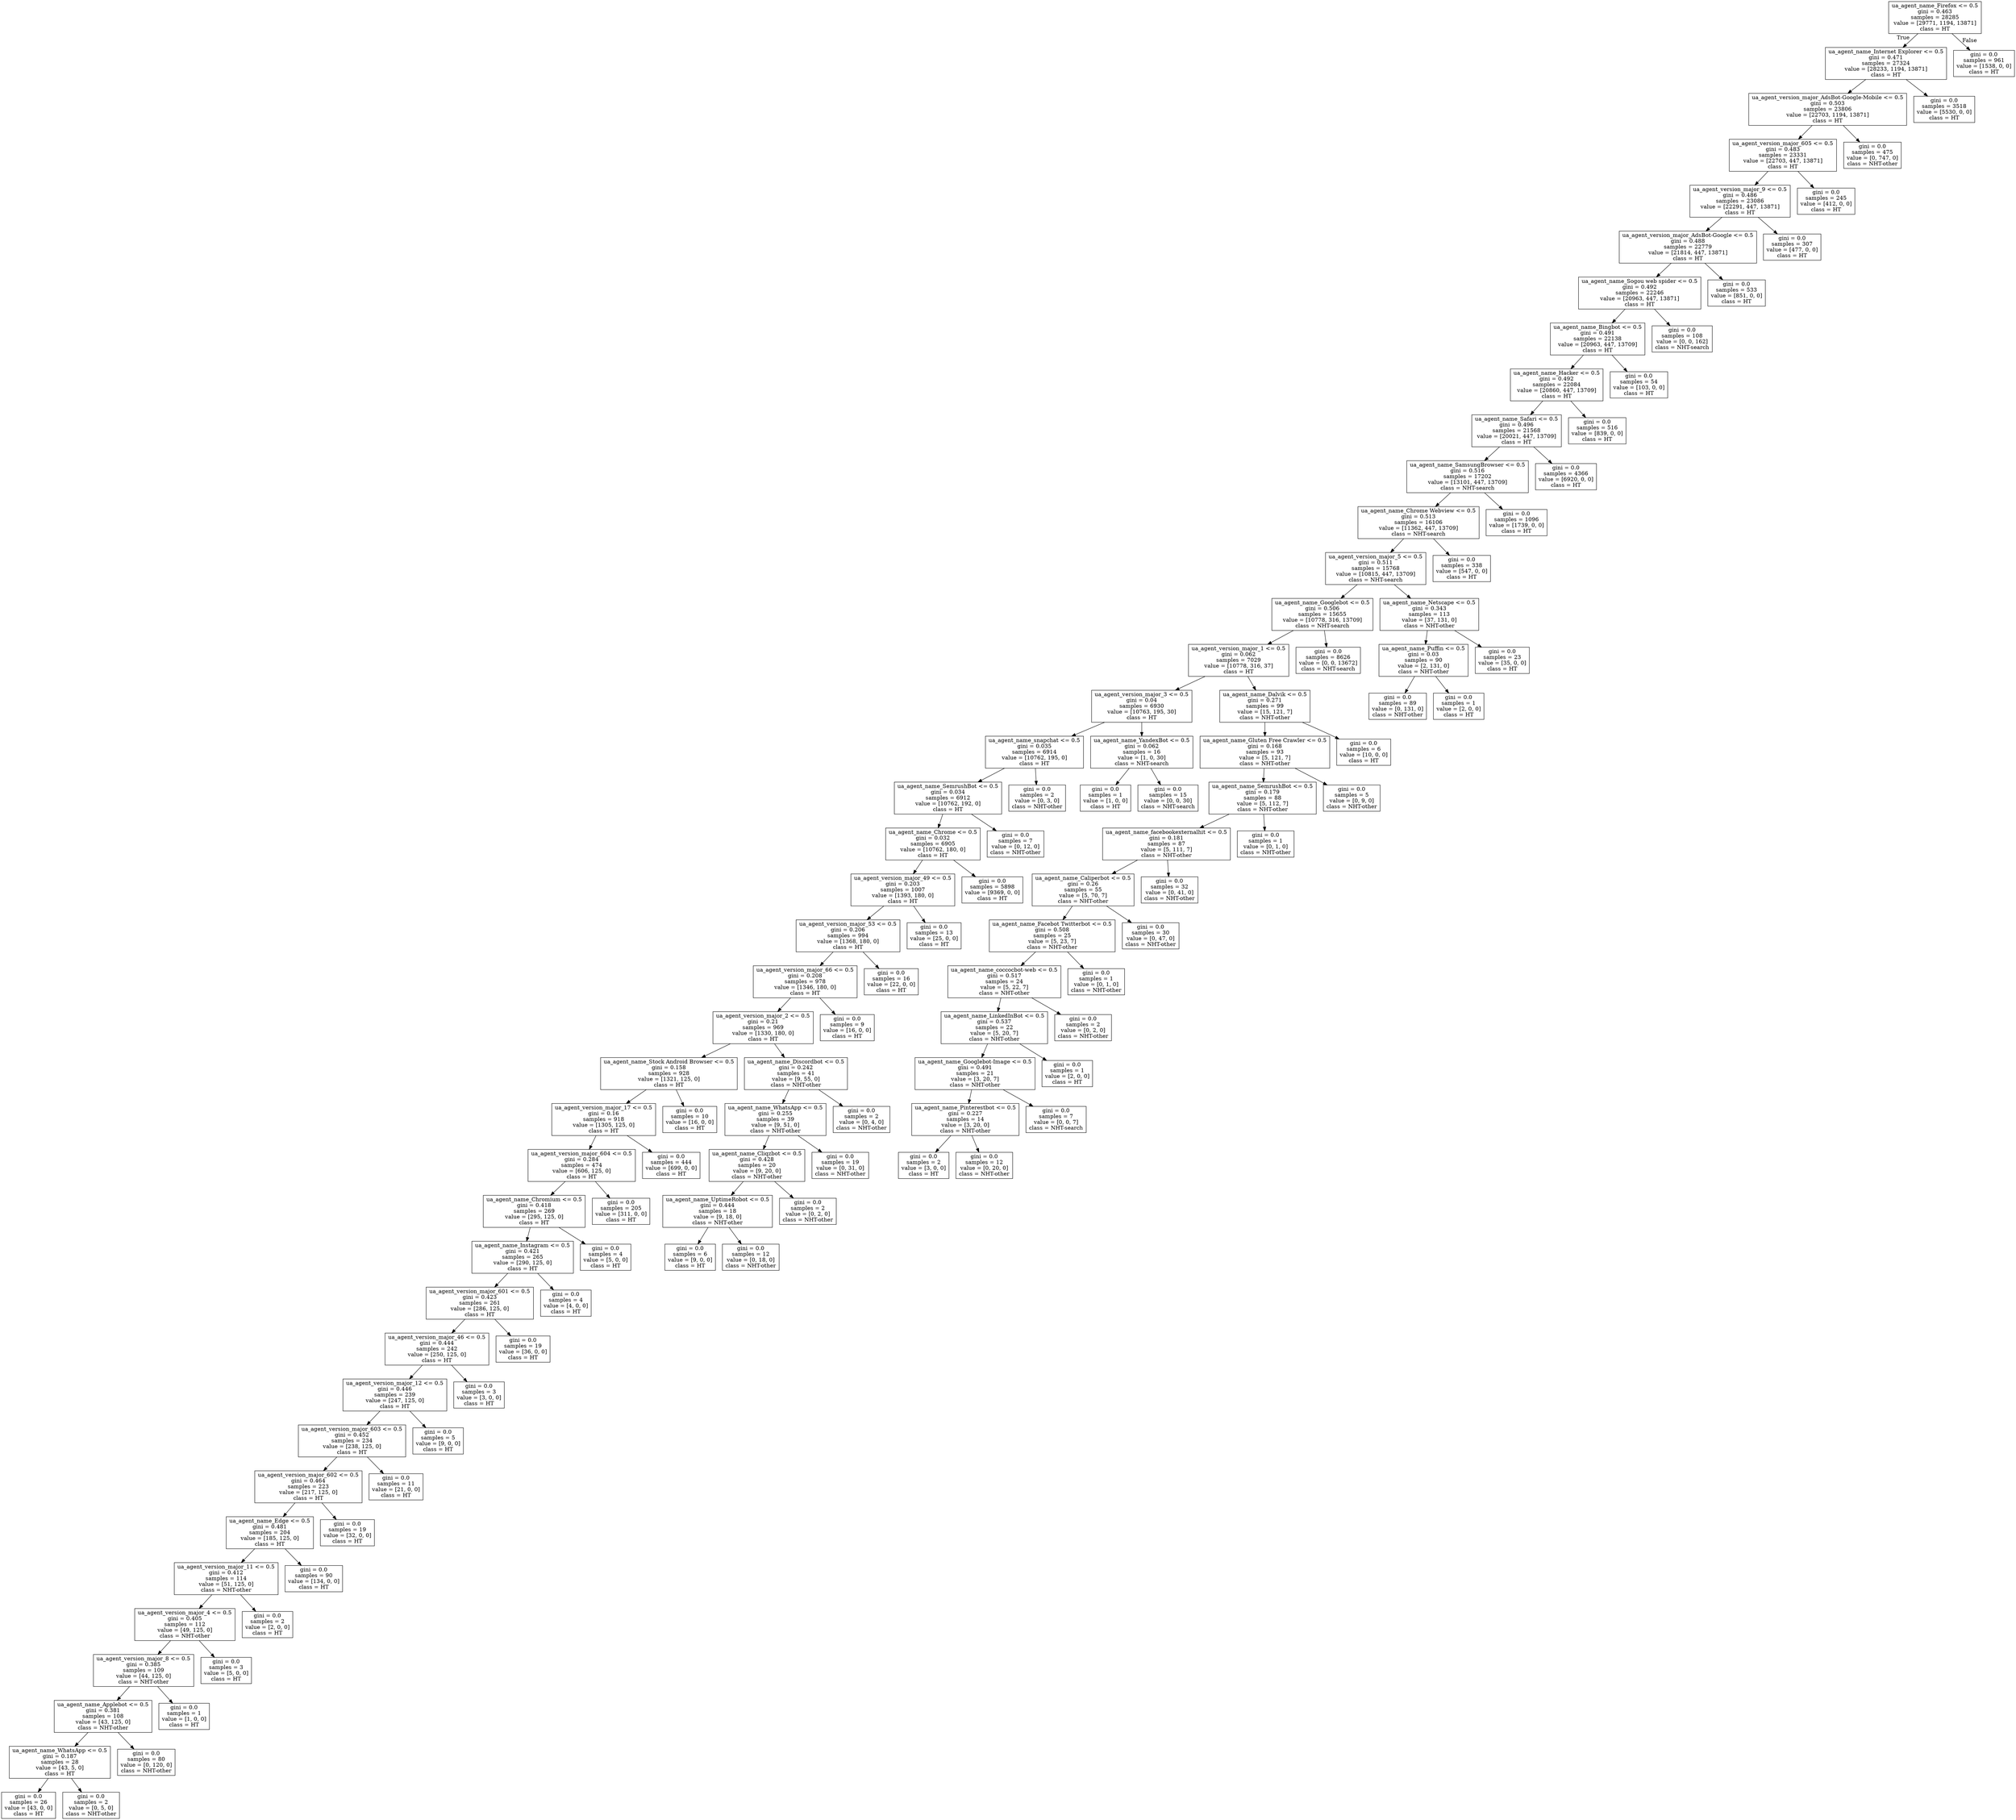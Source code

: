 digraph Tree {
node [shape=box] ;
0 [label="ua_agent_name_Firefox <= 0.5\ngini = 0.463\nsamples = 28285\nvalue = [29771, 1194, 13871]\nclass = HT"] ;
1 [label="ua_agent_name_Internet Explorer <= 0.5\ngini = 0.471\nsamples = 27324\nvalue = [28233, 1194, 13871]\nclass = HT"] ;
0 -> 1 [labeldistance=2.5, labelangle=45, headlabel="True"] ;
2 [label="ua_agent_version_major_AdsBot-Google-Mobile <= 0.5\ngini = 0.503\nsamples = 23806\nvalue = [22703, 1194, 13871]\nclass = HT"] ;
1 -> 2 ;
3 [label="ua_agent_version_major_605 <= 0.5\ngini = 0.483\nsamples = 23331\nvalue = [22703, 447, 13871]\nclass = HT"] ;
2 -> 3 ;
4 [label="ua_agent_version_major_9 <= 0.5\ngini = 0.486\nsamples = 23086\nvalue = [22291, 447, 13871]\nclass = HT"] ;
3 -> 4 ;
5 [label="ua_agent_version_major_AdsBot-Google <= 0.5\ngini = 0.488\nsamples = 22779\nvalue = [21814, 447, 13871]\nclass = HT"] ;
4 -> 5 ;
6 [label="ua_agent_name_Sogou web spider <= 0.5\ngini = 0.492\nsamples = 22246\nvalue = [20963, 447, 13871]\nclass = HT"] ;
5 -> 6 ;
7 [label="ua_agent_name_Bingbot <= 0.5\ngini = 0.491\nsamples = 22138\nvalue = [20963, 447, 13709]\nclass = HT"] ;
6 -> 7 ;
8 [label="ua_agent_name_Hacker <= 0.5\ngini = 0.492\nsamples = 22084\nvalue = [20860, 447, 13709]\nclass = HT"] ;
7 -> 8 ;
9 [label="ua_agent_name_Safari <= 0.5\ngini = 0.496\nsamples = 21568\nvalue = [20021, 447, 13709]\nclass = HT"] ;
8 -> 9 ;
10 [label="ua_agent_name_SamsungBrowser <= 0.5\ngini = 0.516\nsamples = 17202\nvalue = [13101, 447, 13709]\nclass = NHT-search"] ;
9 -> 10 ;
11 [label="ua_agent_name_Chrome Webview <= 0.5\ngini = 0.513\nsamples = 16106\nvalue = [11362, 447, 13709]\nclass = NHT-search"] ;
10 -> 11 ;
12 [label="ua_agent_version_major_5 <= 0.5\ngini = 0.511\nsamples = 15768\nvalue = [10815, 447, 13709]\nclass = NHT-search"] ;
11 -> 12 ;
13 [label="ua_agent_name_Googlebot <= 0.5\ngini = 0.506\nsamples = 15655\nvalue = [10778, 316, 13709]\nclass = NHT-search"] ;
12 -> 13 ;
14 [label="ua_agent_version_major_1 <= 0.5\ngini = 0.062\nsamples = 7029\nvalue = [10778, 316, 37]\nclass = HT"] ;
13 -> 14 ;
15 [label="ua_agent_version_major_3 <= 0.5\ngini = 0.04\nsamples = 6930\nvalue = [10763, 195, 30]\nclass = HT"] ;
14 -> 15 ;
16 [label="ua_agent_name_snapchat <= 0.5\ngini = 0.035\nsamples = 6914\nvalue = [10762, 195, 0]\nclass = HT"] ;
15 -> 16 ;
17 [label="ua_agent_name_SemrushBot <= 0.5\ngini = 0.034\nsamples = 6912\nvalue = [10762, 192, 0]\nclass = HT"] ;
16 -> 17 ;
18 [label="ua_agent_name_Chrome <= 0.5\ngini = 0.032\nsamples = 6905\nvalue = [10762, 180, 0]\nclass = HT"] ;
17 -> 18 ;
19 [label="ua_agent_version_major_49 <= 0.5\ngini = 0.203\nsamples = 1007\nvalue = [1393, 180, 0]\nclass = HT"] ;
18 -> 19 ;
20 [label="ua_agent_version_major_53 <= 0.5\ngini = 0.206\nsamples = 994\nvalue = [1368, 180, 0]\nclass = HT"] ;
19 -> 20 ;
21 [label="ua_agent_version_major_66 <= 0.5\ngini = 0.208\nsamples = 978\nvalue = [1346, 180, 0]\nclass = HT"] ;
20 -> 21 ;
22 [label="ua_agent_version_major_2 <= 0.5\ngini = 0.21\nsamples = 969\nvalue = [1330, 180, 0]\nclass = HT"] ;
21 -> 22 ;
23 [label="ua_agent_name_Stock Android Browser <= 0.5\ngini = 0.158\nsamples = 928\nvalue = [1321, 125, 0]\nclass = HT"] ;
22 -> 23 ;
24 [label="ua_agent_version_major_17 <= 0.5\ngini = 0.16\nsamples = 918\nvalue = [1305, 125, 0]\nclass = HT"] ;
23 -> 24 ;
25 [label="ua_agent_version_major_604 <= 0.5\ngini = 0.284\nsamples = 474\nvalue = [606, 125, 0]\nclass = HT"] ;
24 -> 25 ;
26 [label="ua_agent_name_Chromium <= 0.5\ngini = 0.418\nsamples = 269\nvalue = [295, 125, 0]\nclass = HT"] ;
25 -> 26 ;
27 [label="ua_agent_name_Instagram <= 0.5\ngini = 0.421\nsamples = 265\nvalue = [290, 125, 0]\nclass = HT"] ;
26 -> 27 ;
28 [label="ua_agent_version_major_601 <= 0.5\ngini = 0.423\nsamples = 261\nvalue = [286, 125, 0]\nclass = HT"] ;
27 -> 28 ;
29 [label="ua_agent_version_major_46 <= 0.5\ngini = 0.444\nsamples = 242\nvalue = [250, 125, 0]\nclass = HT"] ;
28 -> 29 ;
30 [label="ua_agent_version_major_12 <= 0.5\ngini = 0.446\nsamples = 239\nvalue = [247, 125, 0]\nclass = HT"] ;
29 -> 30 ;
31 [label="ua_agent_version_major_603 <= 0.5\ngini = 0.452\nsamples = 234\nvalue = [238, 125, 0]\nclass = HT"] ;
30 -> 31 ;
32 [label="ua_agent_version_major_602 <= 0.5\ngini = 0.464\nsamples = 223\nvalue = [217, 125, 0]\nclass = HT"] ;
31 -> 32 ;
33 [label="ua_agent_name_Edge <= 0.5\ngini = 0.481\nsamples = 204\nvalue = [185, 125, 0]\nclass = HT"] ;
32 -> 33 ;
34 [label="ua_agent_version_major_11 <= 0.5\ngini = 0.412\nsamples = 114\nvalue = [51, 125, 0]\nclass = NHT-other"] ;
33 -> 34 ;
35 [label="ua_agent_version_major_4 <= 0.5\ngini = 0.405\nsamples = 112\nvalue = [49, 125, 0]\nclass = NHT-other"] ;
34 -> 35 ;
36 [label="ua_agent_version_major_8 <= 0.5\ngini = 0.385\nsamples = 109\nvalue = [44, 125, 0]\nclass = NHT-other"] ;
35 -> 36 ;
37 [label="ua_agent_name_Applebot <= 0.5\ngini = 0.381\nsamples = 108\nvalue = [43, 125, 0]\nclass = NHT-other"] ;
36 -> 37 ;
38 [label="ua_agent_name_WhatsApp <= 0.5\ngini = 0.187\nsamples = 28\nvalue = [43, 5, 0]\nclass = HT"] ;
37 -> 38 ;
39 [label="gini = 0.0\nsamples = 26\nvalue = [43, 0, 0]\nclass = HT"] ;
38 -> 39 ;
40 [label="gini = 0.0\nsamples = 2\nvalue = [0, 5, 0]\nclass = NHT-other"] ;
38 -> 40 ;
41 [label="gini = 0.0\nsamples = 80\nvalue = [0, 120, 0]\nclass = NHT-other"] ;
37 -> 41 ;
42 [label="gini = 0.0\nsamples = 1\nvalue = [1, 0, 0]\nclass = HT"] ;
36 -> 42 ;
43 [label="gini = 0.0\nsamples = 3\nvalue = [5, 0, 0]\nclass = HT"] ;
35 -> 43 ;
44 [label="gini = 0.0\nsamples = 2\nvalue = [2, 0, 0]\nclass = HT"] ;
34 -> 44 ;
45 [label="gini = 0.0\nsamples = 90\nvalue = [134, 0, 0]\nclass = HT"] ;
33 -> 45 ;
46 [label="gini = 0.0\nsamples = 19\nvalue = [32, 0, 0]\nclass = HT"] ;
32 -> 46 ;
47 [label="gini = 0.0\nsamples = 11\nvalue = [21, 0, 0]\nclass = HT"] ;
31 -> 47 ;
48 [label="gini = 0.0\nsamples = 5\nvalue = [9, 0, 0]\nclass = HT"] ;
30 -> 48 ;
49 [label="gini = 0.0\nsamples = 3\nvalue = [3, 0, 0]\nclass = HT"] ;
29 -> 49 ;
50 [label="gini = 0.0\nsamples = 19\nvalue = [36, 0, 0]\nclass = HT"] ;
28 -> 50 ;
51 [label="gini = 0.0\nsamples = 4\nvalue = [4, 0, 0]\nclass = HT"] ;
27 -> 51 ;
52 [label="gini = 0.0\nsamples = 4\nvalue = [5, 0, 0]\nclass = HT"] ;
26 -> 52 ;
53 [label="gini = 0.0\nsamples = 205\nvalue = [311, 0, 0]\nclass = HT"] ;
25 -> 53 ;
54 [label="gini = 0.0\nsamples = 444\nvalue = [699, 0, 0]\nclass = HT"] ;
24 -> 54 ;
55 [label="gini = 0.0\nsamples = 10\nvalue = [16, 0, 0]\nclass = HT"] ;
23 -> 55 ;
56 [label="ua_agent_name_Discordbot <= 0.5\ngini = 0.242\nsamples = 41\nvalue = [9, 55, 0]\nclass = NHT-other"] ;
22 -> 56 ;
57 [label="ua_agent_name_WhatsApp <= 0.5\ngini = 0.255\nsamples = 39\nvalue = [9, 51, 0]\nclass = NHT-other"] ;
56 -> 57 ;
58 [label="ua_agent_name_Cliqzbot <= 0.5\ngini = 0.428\nsamples = 20\nvalue = [9, 20, 0]\nclass = NHT-other"] ;
57 -> 58 ;
59 [label="ua_agent_name_UptimeRobot <= 0.5\ngini = 0.444\nsamples = 18\nvalue = [9, 18, 0]\nclass = NHT-other"] ;
58 -> 59 ;
60 [label="gini = 0.0\nsamples = 6\nvalue = [9, 0, 0]\nclass = HT"] ;
59 -> 60 ;
61 [label="gini = 0.0\nsamples = 12\nvalue = [0, 18, 0]\nclass = NHT-other"] ;
59 -> 61 ;
62 [label="gini = 0.0\nsamples = 2\nvalue = [0, 2, 0]\nclass = NHT-other"] ;
58 -> 62 ;
63 [label="gini = 0.0\nsamples = 19\nvalue = [0, 31, 0]\nclass = NHT-other"] ;
57 -> 63 ;
64 [label="gini = 0.0\nsamples = 2\nvalue = [0, 4, 0]\nclass = NHT-other"] ;
56 -> 64 ;
65 [label="gini = 0.0\nsamples = 9\nvalue = [16, 0, 0]\nclass = HT"] ;
21 -> 65 ;
66 [label="gini = 0.0\nsamples = 16\nvalue = [22, 0, 0]\nclass = HT"] ;
20 -> 66 ;
67 [label="gini = 0.0\nsamples = 13\nvalue = [25, 0, 0]\nclass = HT"] ;
19 -> 67 ;
68 [label="gini = 0.0\nsamples = 5898\nvalue = [9369, 0, 0]\nclass = HT"] ;
18 -> 68 ;
69 [label="gini = 0.0\nsamples = 7\nvalue = [0, 12, 0]\nclass = NHT-other"] ;
17 -> 69 ;
70 [label="gini = 0.0\nsamples = 2\nvalue = [0, 3, 0]\nclass = NHT-other"] ;
16 -> 70 ;
71 [label="ua_agent_name_YandexBot <= 0.5\ngini = 0.062\nsamples = 16\nvalue = [1, 0, 30]\nclass = NHT-search"] ;
15 -> 71 ;
72 [label="gini = 0.0\nsamples = 1\nvalue = [1, 0, 0]\nclass = HT"] ;
71 -> 72 ;
73 [label="gini = 0.0\nsamples = 15\nvalue = [0, 0, 30]\nclass = NHT-search"] ;
71 -> 73 ;
74 [label="ua_agent_name_Dalvik <= 0.5\ngini = 0.271\nsamples = 99\nvalue = [15, 121, 7]\nclass = NHT-other"] ;
14 -> 74 ;
75 [label="ua_agent_name_Gluten Free Crawler <= 0.5\ngini = 0.168\nsamples = 93\nvalue = [5, 121, 7]\nclass = NHT-other"] ;
74 -> 75 ;
76 [label="ua_agent_name_SemrushBot <= 0.5\ngini = 0.179\nsamples = 88\nvalue = [5, 112, 7]\nclass = NHT-other"] ;
75 -> 76 ;
77 [label="ua_agent_name_facebookexternalhit <= 0.5\ngini = 0.181\nsamples = 87\nvalue = [5, 111, 7]\nclass = NHT-other"] ;
76 -> 77 ;
78 [label="ua_agent_name_Caliperbot <= 0.5\ngini = 0.26\nsamples = 55\nvalue = [5, 70, 7]\nclass = NHT-other"] ;
77 -> 78 ;
79 [label="ua_agent_name_Facebot Twitterbot <= 0.5\ngini = 0.508\nsamples = 25\nvalue = [5, 23, 7]\nclass = NHT-other"] ;
78 -> 79 ;
80 [label="ua_agent_name_coccocbot-web <= 0.5\ngini = 0.517\nsamples = 24\nvalue = [5, 22, 7]\nclass = NHT-other"] ;
79 -> 80 ;
81 [label="ua_agent_name_LinkedInBot <= 0.5\ngini = 0.537\nsamples = 22\nvalue = [5, 20, 7]\nclass = NHT-other"] ;
80 -> 81 ;
82 [label="ua_agent_name_Googlebot-Image <= 0.5\ngini = 0.491\nsamples = 21\nvalue = [3, 20, 7]\nclass = NHT-other"] ;
81 -> 82 ;
83 [label="ua_agent_name_Pinterestbot <= 0.5\ngini = 0.227\nsamples = 14\nvalue = [3, 20, 0]\nclass = NHT-other"] ;
82 -> 83 ;
84 [label="gini = 0.0\nsamples = 2\nvalue = [3, 0, 0]\nclass = HT"] ;
83 -> 84 ;
85 [label="gini = 0.0\nsamples = 12\nvalue = [0, 20, 0]\nclass = NHT-other"] ;
83 -> 85 ;
86 [label="gini = 0.0\nsamples = 7\nvalue = [0, 0, 7]\nclass = NHT-search"] ;
82 -> 86 ;
87 [label="gini = 0.0\nsamples = 1\nvalue = [2, 0, 0]\nclass = HT"] ;
81 -> 87 ;
88 [label="gini = 0.0\nsamples = 2\nvalue = [0, 2, 0]\nclass = NHT-other"] ;
80 -> 88 ;
89 [label="gini = 0.0\nsamples = 1\nvalue = [0, 1, 0]\nclass = NHT-other"] ;
79 -> 89 ;
90 [label="gini = 0.0\nsamples = 30\nvalue = [0, 47, 0]\nclass = NHT-other"] ;
78 -> 90 ;
91 [label="gini = 0.0\nsamples = 32\nvalue = [0, 41, 0]\nclass = NHT-other"] ;
77 -> 91 ;
92 [label="gini = 0.0\nsamples = 1\nvalue = [0, 1, 0]\nclass = NHT-other"] ;
76 -> 92 ;
93 [label="gini = 0.0\nsamples = 5\nvalue = [0, 9, 0]\nclass = NHT-other"] ;
75 -> 93 ;
94 [label="gini = 0.0\nsamples = 6\nvalue = [10, 0, 0]\nclass = HT"] ;
74 -> 94 ;
95 [label="gini = 0.0\nsamples = 8626\nvalue = [0, 0, 13672]\nclass = NHT-search"] ;
13 -> 95 ;
96 [label="ua_agent_name_Netscape <= 0.5\ngini = 0.343\nsamples = 113\nvalue = [37, 131, 0]\nclass = NHT-other"] ;
12 -> 96 ;
97 [label="ua_agent_name_Puffin <= 0.5\ngini = 0.03\nsamples = 90\nvalue = [2, 131, 0]\nclass = NHT-other"] ;
96 -> 97 ;
98 [label="gini = 0.0\nsamples = 89\nvalue = [0, 131, 0]\nclass = NHT-other"] ;
97 -> 98 ;
99 [label="gini = 0.0\nsamples = 1\nvalue = [2, 0, 0]\nclass = HT"] ;
97 -> 99 ;
100 [label="gini = 0.0\nsamples = 23\nvalue = [35, 0, 0]\nclass = HT"] ;
96 -> 100 ;
101 [label="gini = 0.0\nsamples = 338\nvalue = [547, 0, 0]\nclass = HT"] ;
11 -> 101 ;
102 [label="gini = 0.0\nsamples = 1096\nvalue = [1739, 0, 0]\nclass = HT"] ;
10 -> 102 ;
103 [label="gini = 0.0\nsamples = 4366\nvalue = [6920, 0, 0]\nclass = HT"] ;
9 -> 103 ;
104 [label="gini = 0.0\nsamples = 516\nvalue = [839, 0, 0]\nclass = HT"] ;
8 -> 104 ;
105 [label="gini = 0.0\nsamples = 54\nvalue = [103, 0, 0]\nclass = HT"] ;
7 -> 105 ;
106 [label="gini = 0.0\nsamples = 108\nvalue = [0, 0, 162]\nclass = NHT-search"] ;
6 -> 106 ;
107 [label="gini = 0.0\nsamples = 533\nvalue = [851, 0, 0]\nclass = HT"] ;
5 -> 107 ;
108 [label="gini = 0.0\nsamples = 307\nvalue = [477, 0, 0]\nclass = HT"] ;
4 -> 108 ;
109 [label="gini = 0.0\nsamples = 245\nvalue = [412, 0, 0]\nclass = HT"] ;
3 -> 109 ;
110 [label="gini = 0.0\nsamples = 475\nvalue = [0, 747, 0]\nclass = NHT-other"] ;
2 -> 110 ;
111 [label="gini = 0.0\nsamples = 3518\nvalue = [5530, 0, 0]\nclass = HT"] ;
1 -> 111 ;
112 [label="gini = 0.0\nsamples = 961\nvalue = [1538, 0, 0]\nclass = HT"] ;
0 -> 112 [labeldistance=2.5, labelangle=-45, headlabel="False"] ;
}